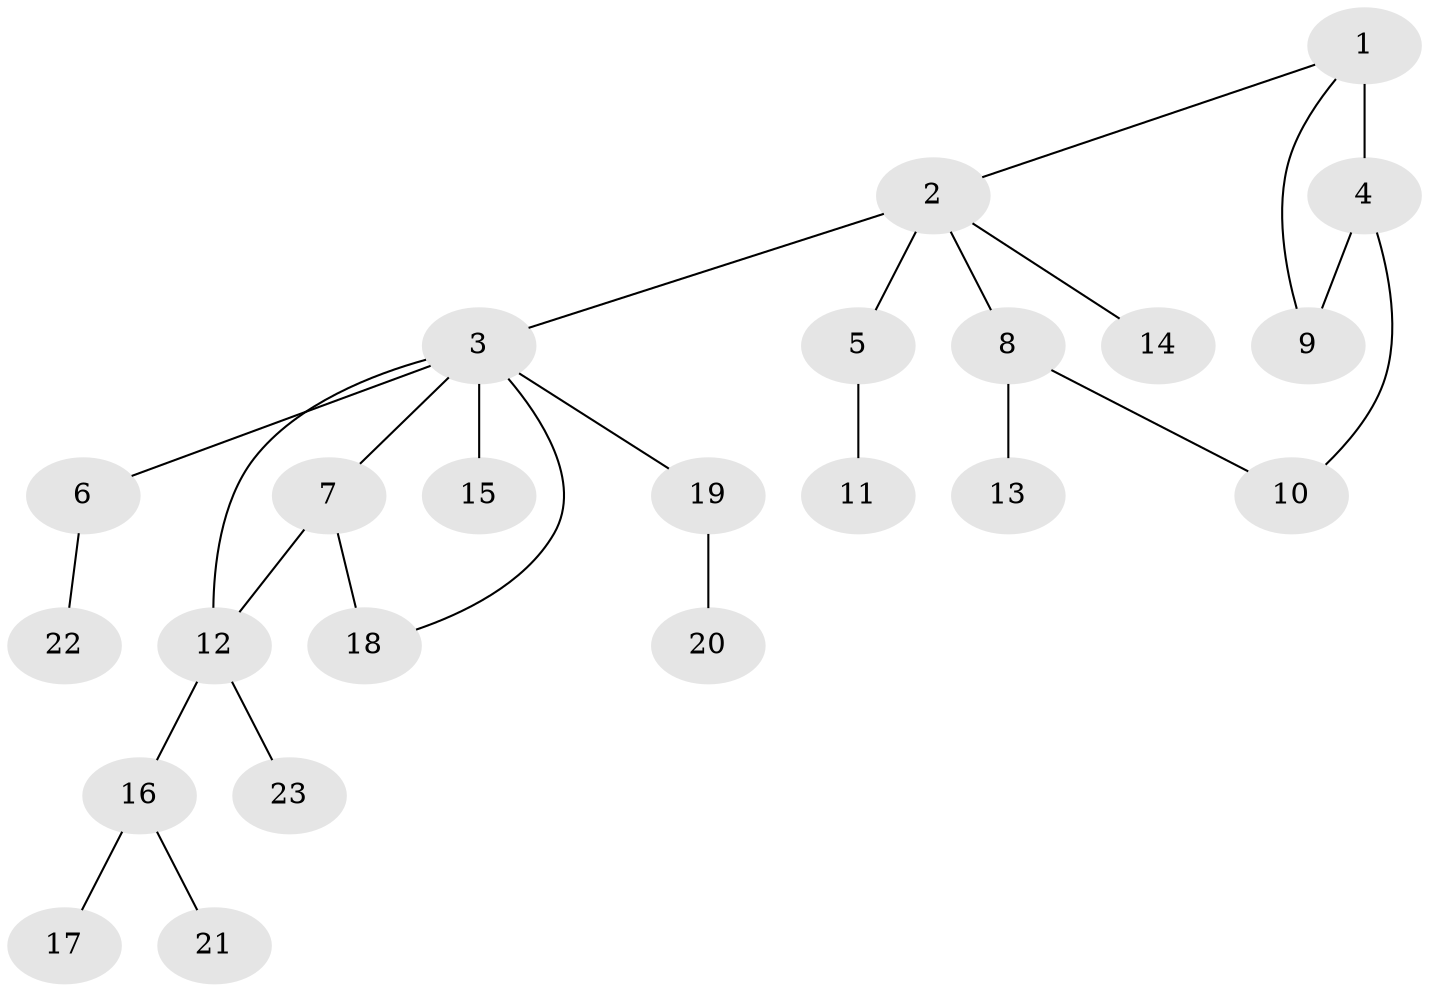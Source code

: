 // original degree distribution, {8: 0.0136986301369863, 7: 0.0136986301369863, 17: 0.0136986301369863, 1: 0.5616438356164384, 2: 0.2602739726027397, 3: 0.0273972602739726, 6: 0.0136986301369863, 4: 0.0821917808219178, 5: 0.0136986301369863}
// Generated by graph-tools (version 1.1) at 2025/50/03/04/25 22:50:17]
// undirected, 23 vertices, 26 edges
graph export_dot {
  node [color=gray90,style=filled];
  1;
  2;
  3;
  4;
  5;
  6;
  7;
  8;
  9;
  10;
  11;
  12;
  13;
  14;
  15;
  16;
  17;
  18;
  19;
  20;
  21;
  22;
  23;
  1 -- 2 [weight=1.0];
  1 -- 4 [weight=5.0];
  1 -- 9 [weight=1.0];
  2 -- 3 [weight=1.0];
  2 -- 5 [weight=2.0];
  2 -- 8 [weight=1.0];
  2 -- 14 [weight=1.0];
  3 -- 6 [weight=1.0];
  3 -- 7 [weight=1.0];
  3 -- 12 [weight=1.0];
  3 -- 15 [weight=9.0];
  3 -- 18 [weight=1.0];
  3 -- 19 [weight=1.0];
  4 -- 9 [weight=1.0];
  4 -- 10 [weight=1.0];
  5 -- 11 [weight=1.0];
  6 -- 22 [weight=1.0];
  7 -- 12 [weight=1.0];
  7 -- 18 [weight=3.0];
  8 -- 10 [weight=1.0];
  8 -- 13 [weight=1.0];
  12 -- 16 [weight=1.0];
  12 -- 23 [weight=1.0];
  16 -- 17 [weight=1.0];
  16 -- 21 [weight=1.0];
  19 -- 20 [weight=1.0];
}
